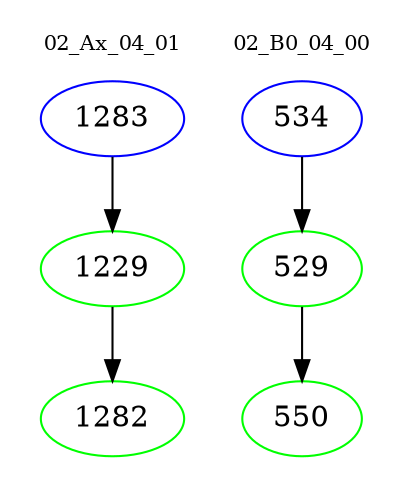 digraph{
subgraph cluster_0 {
color = white
label = "02_Ax_04_01";
fontsize=10;
T0_1283 [label="1283", color="blue"]
T0_1283 -> T0_1229 [color="black"]
T0_1229 [label="1229", color="green"]
T0_1229 -> T0_1282 [color="black"]
T0_1282 [label="1282", color="green"]
}
subgraph cluster_1 {
color = white
label = "02_B0_04_00";
fontsize=10;
T1_534 [label="534", color="blue"]
T1_534 -> T1_529 [color="black"]
T1_529 [label="529", color="green"]
T1_529 -> T1_550 [color="black"]
T1_550 [label="550", color="green"]
}
}
